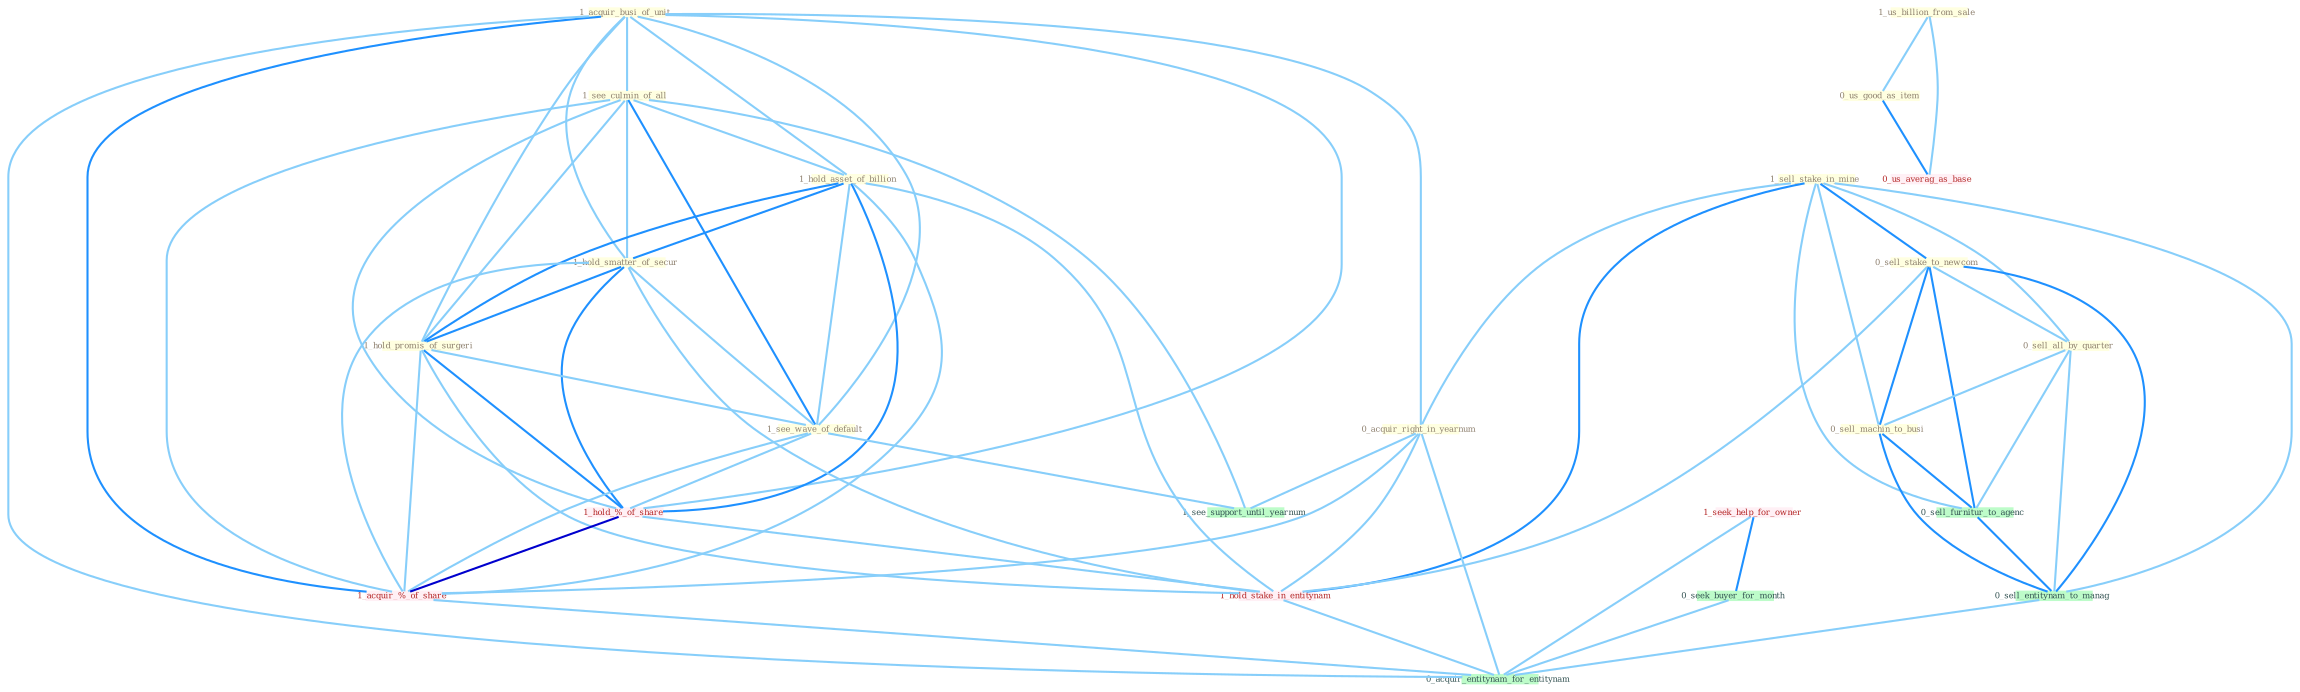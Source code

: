 Graph G{ 
    node
    [shape=polygon,style=filled,width=.5,height=.06,color="#BDFCC9",fixedsize=true,fontsize=4,
    fontcolor="#2f4f4f"];
    {node
    [color="#ffffe0", fontcolor="#8b7d6b"] "1_acquir_busi_of_unit " "1_sell_stake_in_mine " "1_see_culmin_of_all " "0_sell_stake_to_newcom " "1_hold_asset_of_billion " "1_hold_smatter_of_secur " "1_hold_promis_of_surgeri " "1_see_wave_of_default " "0_sell_all_by_quarter " "1_us_billion_from_sale " "0_us_good_as_item " "0_sell_machin_to_busi " "0_acquir_right_in_yearnum "}
{node [color="#fff0f5", fontcolor="#b22222"] "1_hold_%_of_share " "1_hold_stake_in_entitynam " "1_seek_help_for_owner " "1_acquir_%_of_share " "0_us_averag_as_base "}
edge [color="#B0E2FF"];

	"1_acquir_busi_of_unit " -- "1_see_culmin_of_all " [w="1", color="#87cefa" ];
	"1_acquir_busi_of_unit " -- "1_hold_asset_of_billion " [w="1", color="#87cefa" ];
	"1_acquir_busi_of_unit " -- "1_hold_smatter_of_secur " [w="1", color="#87cefa" ];
	"1_acquir_busi_of_unit " -- "1_hold_promis_of_surgeri " [w="1", color="#87cefa" ];
	"1_acquir_busi_of_unit " -- "1_see_wave_of_default " [w="1", color="#87cefa" ];
	"1_acquir_busi_of_unit " -- "0_acquir_right_in_yearnum " [w="1", color="#87cefa" ];
	"1_acquir_busi_of_unit " -- "1_hold_%_of_share " [w="1", color="#87cefa" ];
	"1_acquir_busi_of_unit " -- "1_acquir_%_of_share " [w="2", color="#1e90ff" , len=0.8];
	"1_acquir_busi_of_unit " -- "0_acquir_entitynam_for_entitynam " [w="1", color="#87cefa" ];
	"1_sell_stake_in_mine " -- "0_sell_stake_to_newcom " [w="2", color="#1e90ff" , len=0.8];
	"1_sell_stake_in_mine " -- "0_sell_all_by_quarter " [w="1", color="#87cefa" ];
	"1_sell_stake_in_mine " -- "0_sell_machin_to_busi " [w="1", color="#87cefa" ];
	"1_sell_stake_in_mine " -- "0_acquir_right_in_yearnum " [w="1", color="#87cefa" ];
	"1_sell_stake_in_mine " -- "1_hold_stake_in_entitynam " [w="2", color="#1e90ff" , len=0.8];
	"1_sell_stake_in_mine " -- "0_sell_furnitur_to_agenc " [w="1", color="#87cefa" ];
	"1_sell_stake_in_mine " -- "0_sell_entitynam_to_manag " [w="1", color="#87cefa" ];
	"1_see_culmin_of_all " -- "1_hold_asset_of_billion " [w="1", color="#87cefa" ];
	"1_see_culmin_of_all " -- "1_hold_smatter_of_secur " [w="1", color="#87cefa" ];
	"1_see_culmin_of_all " -- "1_hold_promis_of_surgeri " [w="1", color="#87cefa" ];
	"1_see_culmin_of_all " -- "1_see_wave_of_default " [w="2", color="#1e90ff" , len=0.8];
	"1_see_culmin_of_all " -- "1_hold_%_of_share " [w="1", color="#87cefa" ];
	"1_see_culmin_of_all " -- "1_acquir_%_of_share " [w="1", color="#87cefa" ];
	"1_see_culmin_of_all " -- "1_see_support_until_yearnum " [w="1", color="#87cefa" ];
	"0_sell_stake_to_newcom " -- "0_sell_all_by_quarter " [w="1", color="#87cefa" ];
	"0_sell_stake_to_newcom " -- "0_sell_machin_to_busi " [w="2", color="#1e90ff" , len=0.8];
	"0_sell_stake_to_newcom " -- "1_hold_stake_in_entitynam " [w="1", color="#87cefa" ];
	"0_sell_stake_to_newcom " -- "0_sell_furnitur_to_agenc " [w="2", color="#1e90ff" , len=0.8];
	"0_sell_stake_to_newcom " -- "0_sell_entitynam_to_manag " [w="2", color="#1e90ff" , len=0.8];
	"1_hold_asset_of_billion " -- "1_hold_smatter_of_secur " [w="2", color="#1e90ff" , len=0.8];
	"1_hold_asset_of_billion " -- "1_hold_promis_of_surgeri " [w="2", color="#1e90ff" , len=0.8];
	"1_hold_asset_of_billion " -- "1_see_wave_of_default " [w="1", color="#87cefa" ];
	"1_hold_asset_of_billion " -- "1_hold_%_of_share " [w="2", color="#1e90ff" , len=0.8];
	"1_hold_asset_of_billion " -- "1_hold_stake_in_entitynam " [w="1", color="#87cefa" ];
	"1_hold_asset_of_billion " -- "1_acquir_%_of_share " [w="1", color="#87cefa" ];
	"1_hold_smatter_of_secur " -- "1_hold_promis_of_surgeri " [w="2", color="#1e90ff" , len=0.8];
	"1_hold_smatter_of_secur " -- "1_see_wave_of_default " [w="1", color="#87cefa" ];
	"1_hold_smatter_of_secur " -- "1_hold_%_of_share " [w="2", color="#1e90ff" , len=0.8];
	"1_hold_smatter_of_secur " -- "1_hold_stake_in_entitynam " [w="1", color="#87cefa" ];
	"1_hold_smatter_of_secur " -- "1_acquir_%_of_share " [w="1", color="#87cefa" ];
	"1_hold_promis_of_surgeri " -- "1_see_wave_of_default " [w="1", color="#87cefa" ];
	"1_hold_promis_of_surgeri " -- "1_hold_%_of_share " [w="2", color="#1e90ff" , len=0.8];
	"1_hold_promis_of_surgeri " -- "1_hold_stake_in_entitynam " [w="1", color="#87cefa" ];
	"1_hold_promis_of_surgeri " -- "1_acquir_%_of_share " [w="1", color="#87cefa" ];
	"1_see_wave_of_default " -- "1_hold_%_of_share " [w="1", color="#87cefa" ];
	"1_see_wave_of_default " -- "1_acquir_%_of_share " [w="1", color="#87cefa" ];
	"1_see_wave_of_default " -- "1_see_support_until_yearnum " [w="1", color="#87cefa" ];
	"0_sell_all_by_quarter " -- "0_sell_machin_to_busi " [w="1", color="#87cefa" ];
	"0_sell_all_by_quarter " -- "0_sell_furnitur_to_agenc " [w="1", color="#87cefa" ];
	"0_sell_all_by_quarter " -- "0_sell_entitynam_to_manag " [w="1", color="#87cefa" ];
	"1_us_billion_from_sale " -- "0_us_good_as_item " [w="1", color="#87cefa" ];
	"1_us_billion_from_sale " -- "0_us_averag_as_base " [w="1", color="#87cefa" ];
	"0_us_good_as_item " -- "0_us_averag_as_base " [w="2", color="#1e90ff" , len=0.8];
	"0_sell_machin_to_busi " -- "0_sell_furnitur_to_agenc " [w="2", color="#1e90ff" , len=0.8];
	"0_sell_machin_to_busi " -- "0_sell_entitynam_to_manag " [w="2", color="#1e90ff" , len=0.8];
	"0_acquir_right_in_yearnum " -- "1_hold_stake_in_entitynam " [w="1", color="#87cefa" ];
	"0_acquir_right_in_yearnum " -- "1_acquir_%_of_share " [w="1", color="#87cefa" ];
	"0_acquir_right_in_yearnum " -- "1_see_support_until_yearnum " [w="1", color="#87cefa" ];
	"0_acquir_right_in_yearnum " -- "0_acquir_entitynam_for_entitynam " [w="1", color="#87cefa" ];
	"1_hold_%_of_share " -- "1_hold_stake_in_entitynam " [w="1", color="#87cefa" ];
	"1_hold_%_of_share " -- "1_acquir_%_of_share " [w="3", color="#0000cd" , len=0.6];
	"1_hold_stake_in_entitynam " -- "0_acquir_entitynam_for_entitynam " [w="1", color="#87cefa" ];
	"1_seek_help_for_owner " -- "0_seek_buyer_for_month " [w="2", color="#1e90ff" , len=0.8];
	"1_seek_help_for_owner " -- "0_acquir_entitynam_for_entitynam " [w="1", color="#87cefa" ];
	"0_seek_buyer_for_month " -- "0_acquir_entitynam_for_entitynam " [w="1", color="#87cefa" ];
	"1_acquir_%_of_share " -- "0_acquir_entitynam_for_entitynam " [w="1", color="#87cefa" ];
	"0_sell_furnitur_to_agenc " -- "0_sell_entitynam_to_manag " [w="2", color="#1e90ff" , len=0.8];
	"0_sell_entitynam_to_manag " -- "0_acquir_entitynam_for_entitynam " [w="1", color="#87cefa" ];
}